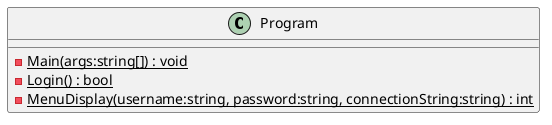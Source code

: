 @startuml
class Program {
    {static} - Main(args:string[]) : void
    {static} - Login() : bool
    {static} - MenuDisplay(username:string, password:string, connectionString:string) : int
}
@enduml
